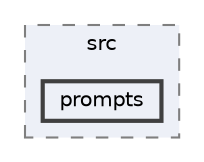digraph "packages/core/src/prompts"
{
 // LATEX_PDF_SIZE
  bgcolor="transparent";
  edge [fontname=Helvetica,fontsize=10,labelfontname=Helvetica,labelfontsize=10];
  node [fontname=Helvetica,fontsize=10,shape=box,height=0.2,width=0.4];
  compound=true
  subgraph clusterdir_bdca545b7ad9837b4902ae65e63f03d5 {
    graph [ bgcolor="#edf0f7", pencolor="grey50", label="src", fontname=Helvetica,fontsize=10 style="filled,dashed", URL="dir_bdca545b7ad9837b4902ae65e63f03d5.html",tooltip=""]
  dir_a5b725108893952eca82ac51f3d459d6 [label="prompts", fillcolor="#edf0f7", color="grey25", style="filled,bold", URL="dir_a5b725108893952eca82ac51f3d459d6.html",tooltip=""];
  }
}

